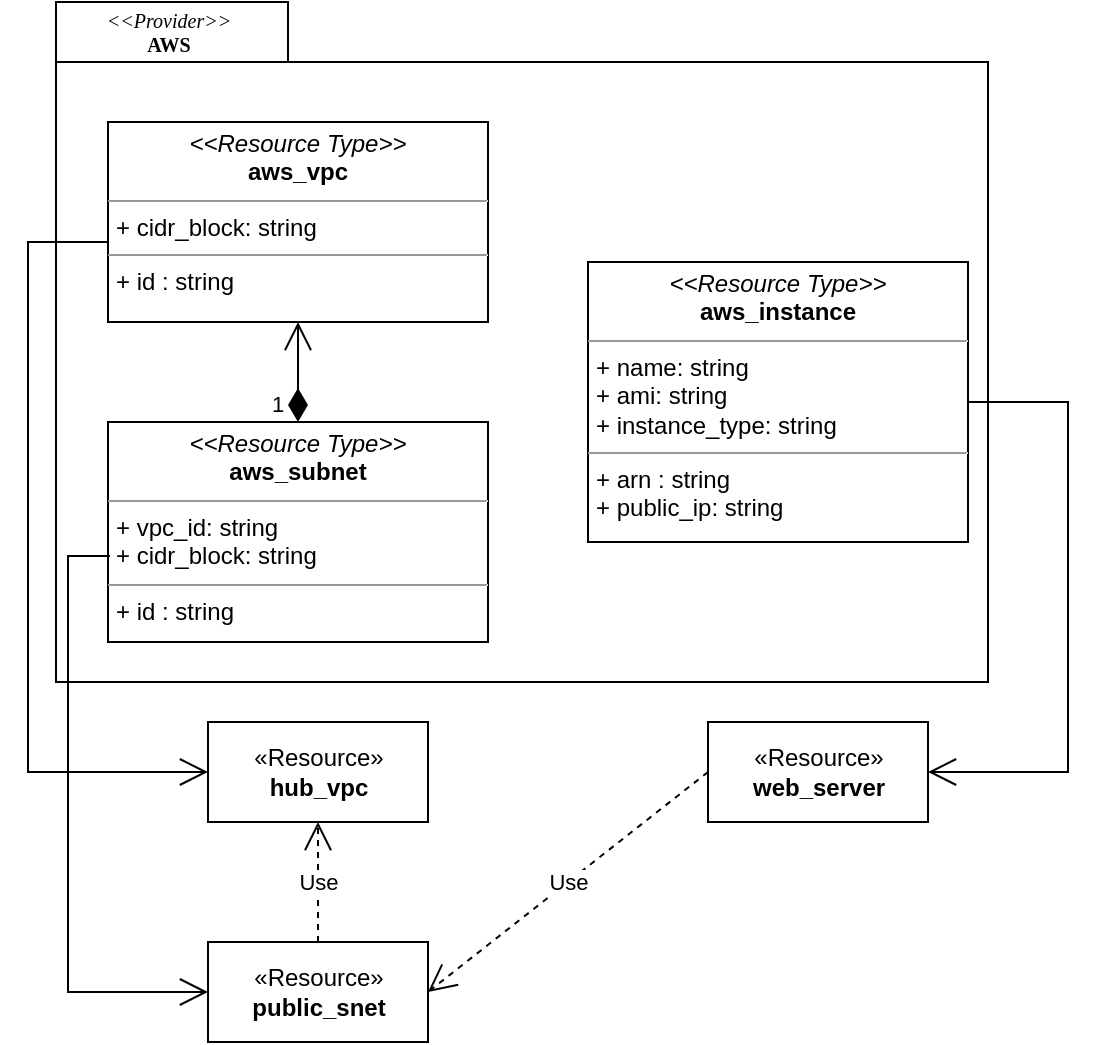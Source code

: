 <mxfile version="20.8.5" type="github">
  <diagram name="HCL Entities" id="b5b7bab2-c9e2-2cf4-8b2a-24fd1a2a6d21">
    <mxGraphModel dx="1388" dy="1167" grid="1" gridSize="10" guides="1" tooltips="1" connect="1" arrows="1" fold="1" page="1" pageScale="1" pageWidth="827" pageHeight="1169" background="none" math="0" shadow="0">
      <root>
        <mxCell id="0" />
        <mxCell id="1" parent="0" />
        <mxCell id="6e0c8c40b5770093-72" value="" style="shape=folder;fontStyle=1;spacingTop=10;tabWidth=116;tabHeight=30;tabPosition=left;html=1;rounded=0;shadow=0;comic=0;labelBackgroundColor=none;strokeWidth=1;fillColor=none;fontFamily=Verdana;fontSize=10;align=center;" parent="1" vertex="1">
          <mxGeometry x="414" width="466" height="340" as="geometry" />
        </mxCell>
        <mxCell id="6e0c8c40b5770093-73" value="&lt;i&gt;&amp;lt;&amp;lt;Provider&amp;gt;&amp;gt;&lt;/i&gt;&lt;br&gt;&lt;b&gt;AWS&lt;/b&gt;" style="text;html=1;align=center;verticalAlign=top;spacingTop=-4;fontSize=10;fontFamily=Verdana" parent="1" vertex="1">
          <mxGeometry x="420" y="1" width="100" height="20" as="geometry" />
        </mxCell>
        <mxCell id="8DxuIP61aGuZQ9pdNn55-4" value="&lt;p style=&quot;margin:0px;margin-top:4px;text-align:center;&quot;&gt;&lt;i&gt;&amp;lt;&amp;lt;Resource Type&amp;gt;&amp;gt;&lt;/i&gt;&lt;br&gt;&lt;b&gt;aws_instance&lt;/b&gt;&lt;/p&gt;&lt;hr size=&quot;1&quot;&gt;&lt;p style=&quot;margin:0px;margin-left:4px;&quot;&gt;+ name: string&lt;br&gt;+ ami: string&lt;/p&gt;&lt;p style=&quot;margin:0px;margin-left:4px;&quot;&gt;+ instance_type: string&amp;nbsp;&lt;/p&gt;&lt;hr size=&quot;1&quot;&gt;&lt;p style=&quot;margin:0px;margin-left:4px;&quot;&gt;+ arn : string&lt;br&gt;+ public_ip: string&lt;/p&gt;" style="verticalAlign=top;align=left;overflow=fill;fontSize=12;fontFamily=Helvetica;html=1;" vertex="1" parent="1">
          <mxGeometry x="680" y="130" width="190" height="140" as="geometry" />
        </mxCell>
        <mxCell id="8DxuIP61aGuZQ9pdNn55-5" value="&lt;p style=&quot;margin:0px;margin-top:4px;text-align:center;&quot;&gt;&lt;i&gt;&amp;lt;&amp;lt;Resource Type&amp;gt;&amp;gt;&lt;/i&gt;&lt;br&gt;&lt;b&gt;aws_vpc&lt;/b&gt;&lt;/p&gt;&lt;hr size=&quot;1&quot;&gt;&lt;p style=&quot;margin:0px;margin-left:4px;&quot;&gt;+ cidr_block: string&lt;br&gt;&lt;/p&gt;&lt;hr size=&quot;1&quot;&gt;&lt;p style=&quot;margin:0px;margin-left:4px;&quot;&gt;+ id : string&lt;br&gt;&lt;/p&gt;" style="verticalAlign=top;align=left;overflow=fill;fontSize=12;fontFamily=Helvetica;html=1;" vertex="1" parent="1">
          <mxGeometry x="440" y="60" width="190" height="100" as="geometry" />
        </mxCell>
        <mxCell id="8DxuIP61aGuZQ9pdNn55-8" value="«Resource»&lt;br&gt;&lt;b&gt;web_server&lt;/b&gt;" style="html=1;" vertex="1" parent="1">
          <mxGeometry x="740" y="360" width="110" height="50" as="geometry" />
        </mxCell>
        <mxCell id="8DxuIP61aGuZQ9pdNn55-9" value="" style="endArrow=open;endFill=1;endSize=12;html=1;rounded=0;entryX=1;entryY=0.5;entryDx=0;entryDy=0;" edge="1" parent="1" source="8DxuIP61aGuZQ9pdNn55-4" target="8DxuIP61aGuZQ9pdNn55-8">
          <mxGeometry width="160" relative="1" as="geometry">
            <mxPoint x="540" y="500" as="sourcePoint" />
            <mxPoint x="700" y="500" as="targetPoint" />
            <Array as="points">
              <mxPoint x="920" y="200" />
              <mxPoint x="920" y="385" />
            </Array>
          </mxGeometry>
        </mxCell>
        <mxCell id="8DxuIP61aGuZQ9pdNn55-10" value="&lt;p style=&quot;margin:0px;margin-top:4px;text-align:center;&quot;&gt;&lt;i&gt;&amp;lt;&amp;lt;Resource Type&amp;gt;&amp;gt;&lt;/i&gt;&lt;br&gt;&lt;b&gt;aws_subnet&lt;/b&gt;&lt;/p&gt;&lt;hr size=&quot;1&quot;&gt;&lt;p style=&quot;margin:0px;margin-left:4px;&quot;&gt;+ vpc_id: string&lt;br&gt;&lt;/p&gt;&lt;p style=&quot;margin:0px;margin-left:4px;&quot;&gt;+ cidr_block: string&lt;/p&gt;&lt;hr size=&quot;1&quot;&gt;&lt;p style=&quot;margin:0px;margin-left:4px;&quot;&gt;+ id : string&lt;br&gt;&lt;/p&gt;" style="verticalAlign=top;align=left;overflow=fill;fontSize=12;fontFamily=Helvetica;html=1;" vertex="1" parent="1">
          <mxGeometry x="440" y="210" width="190" height="110" as="geometry" />
        </mxCell>
        <mxCell id="8DxuIP61aGuZQ9pdNn55-12" value="«Resource»&lt;br&gt;&lt;b&gt;hub_vpc&lt;/b&gt;" style="html=1;" vertex="1" parent="1">
          <mxGeometry x="490" y="360" width="110" height="50" as="geometry" />
        </mxCell>
        <mxCell id="8DxuIP61aGuZQ9pdNn55-16" value="1" style="endArrow=open;html=1;endSize=12;startArrow=diamondThin;startSize=14;startFill=1;edgeStyle=orthogonalEdgeStyle;align=left;verticalAlign=bottom;rounded=0;" edge="1" parent="1" source="8DxuIP61aGuZQ9pdNn55-10" target="8DxuIP61aGuZQ9pdNn55-5">
          <mxGeometry x="-1" y="15" relative="1" as="geometry">
            <mxPoint x="350" y="200" as="sourcePoint" />
            <mxPoint x="510" y="200" as="targetPoint" />
            <mxPoint as="offset" />
          </mxGeometry>
        </mxCell>
        <mxCell id="8DxuIP61aGuZQ9pdNn55-17" value="«Resource»&lt;br&gt;&lt;b&gt;public_snet&lt;/b&gt;" style="html=1;" vertex="1" parent="1">
          <mxGeometry x="490" y="470" width="110" height="50" as="geometry" />
        </mxCell>
        <mxCell id="8DxuIP61aGuZQ9pdNn55-19" value="Use" style="endArrow=open;endSize=12;dashed=1;html=1;rounded=0;exitX=0.5;exitY=0;exitDx=0;exitDy=0;entryX=0.5;entryY=1;entryDx=0;entryDy=0;" edge="1" parent="1" source="8DxuIP61aGuZQ9pdNn55-17" target="8DxuIP61aGuZQ9pdNn55-12">
          <mxGeometry width="160" relative="1" as="geometry">
            <mxPoint x="540" y="460" as="sourcePoint" />
            <mxPoint x="700" y="460" as="targetPoint" />
          </mxGeometry>
        </mxCell>
        <mxCell id="8DxuIP61aGuZQ9pdNn55-20" value="" style="endArrow=open;endFill=1;endSize=12;html=1;rounded=0;entryX=0;entryY=0.5;entryDx=0;entryDy=0;exitX=0;exitY=0.6;exitDx=0;exitDy=0;exitPerimeter=0;" edge="1" parent="1" source="8DxuIP61aGuZQ9pdNn55-5" target="8DxuIP61aGuZQ9pdNn55-12">
          <mxGeometry width="160" relative="1" as="geometry">
            <mxPoint x="350" y="130" as="sourcePoint" />
            <mxPoint x="330" y="385" as="targetPoint" />
            <Array as="points">
              <mxPoint x="400" y="120" />
              <mxPoint x="400" y="385" />
            </Array>
          </mxGeometry>
        </mxCell>
        <mxCell id="8DxuIP61aGuZQ9pdNn55-21" value="" style="endArrow=open;endFill=1;endSize=12;html=1;rounded=0;entryX=0;entryY=0.5;entryDx=0;entryDy=0;exitX=0.005;exitY=0.609;exitDx=0;exitDy=0;exitPerimeter=0;" edge="1" parent="1" source="8DxuIP61aGuZQ9pdNn55-10" target="8DxuIP61aGuZQ9pdNn55-17">
          <mxGeometry width="160" relative="1" as="geometry">
            <mxPoint x="430" y="280" as="sourcePoint" />
            <mxPoint x="480" y="545" as="targetPoint" />
            <Array as="points">
              <mxPoint x="420" y="277" />
              <mxPoint x="420" y="495" />
            </Array>
          </mxGeometry>
        </mxCell>
        <mxCell id="8DxuIP61aGuZQ9pdNn55-22" value="Use" style="endArrow=open;endSize=12;dashed=1;html=1;rounded=0;exitX=0;exitY=0.5;exitDx=0;exitDy=0;entryX=1;entryY=0.5;entryDx=0;entryDy=0;" edge="1" parent="1" source="8DxuIP61aGuZQ9pdNn55-8" target="8DxuIP61aGuZQ9pdNn55-17">
          <mxGeometry width="160" relative="1" as="geometry">
            <mxPoint x="555" y="480" as="sourcePoint" />
            <mxPoint x="555" y="420" as="targetPoint" />
          </mxGeometry>
        </mxCell>
      </root>
    </mxGraphModel>
  </diagram>
</mxfile>
